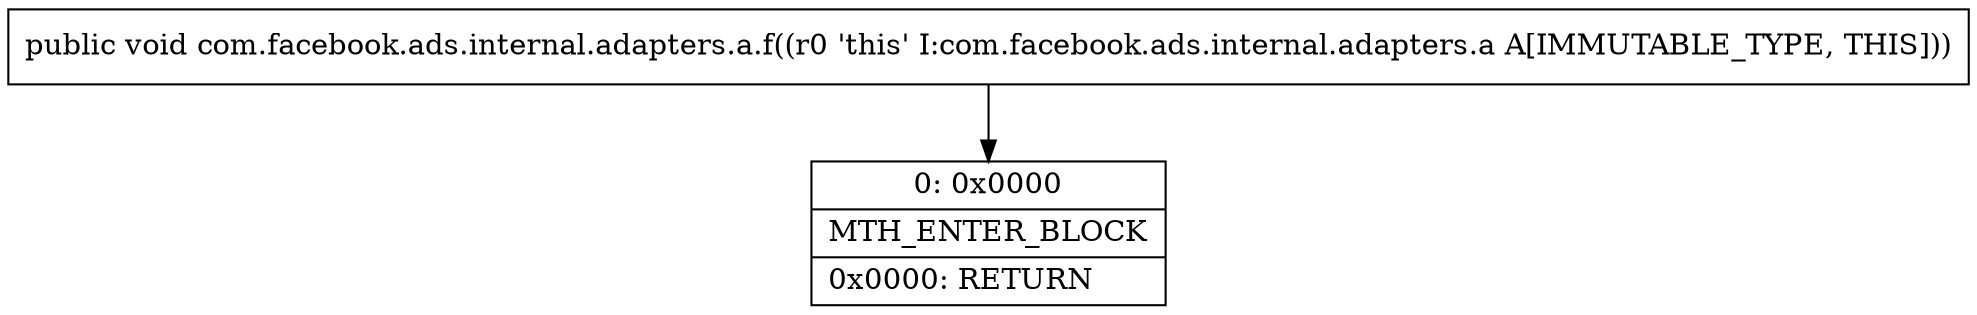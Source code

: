 digraph "CFG forcom.facebook.ads.internal.adapters.a.f()V" {
Node_0 [shape=record,label="{0\:\ 0x0000|MTH_ENTER_BLOCK\l|0x0000: RETURN   \l}"];
MethodNode[shape=record,label="{public void com.facebook.ads.internal.adapters.a.f((r0 'this' I:com.facebook.ads.internal.adapters.a A[IMMUTABLE_TYPE, THIS])) }"];
MethodNode -> Node_0;
}

